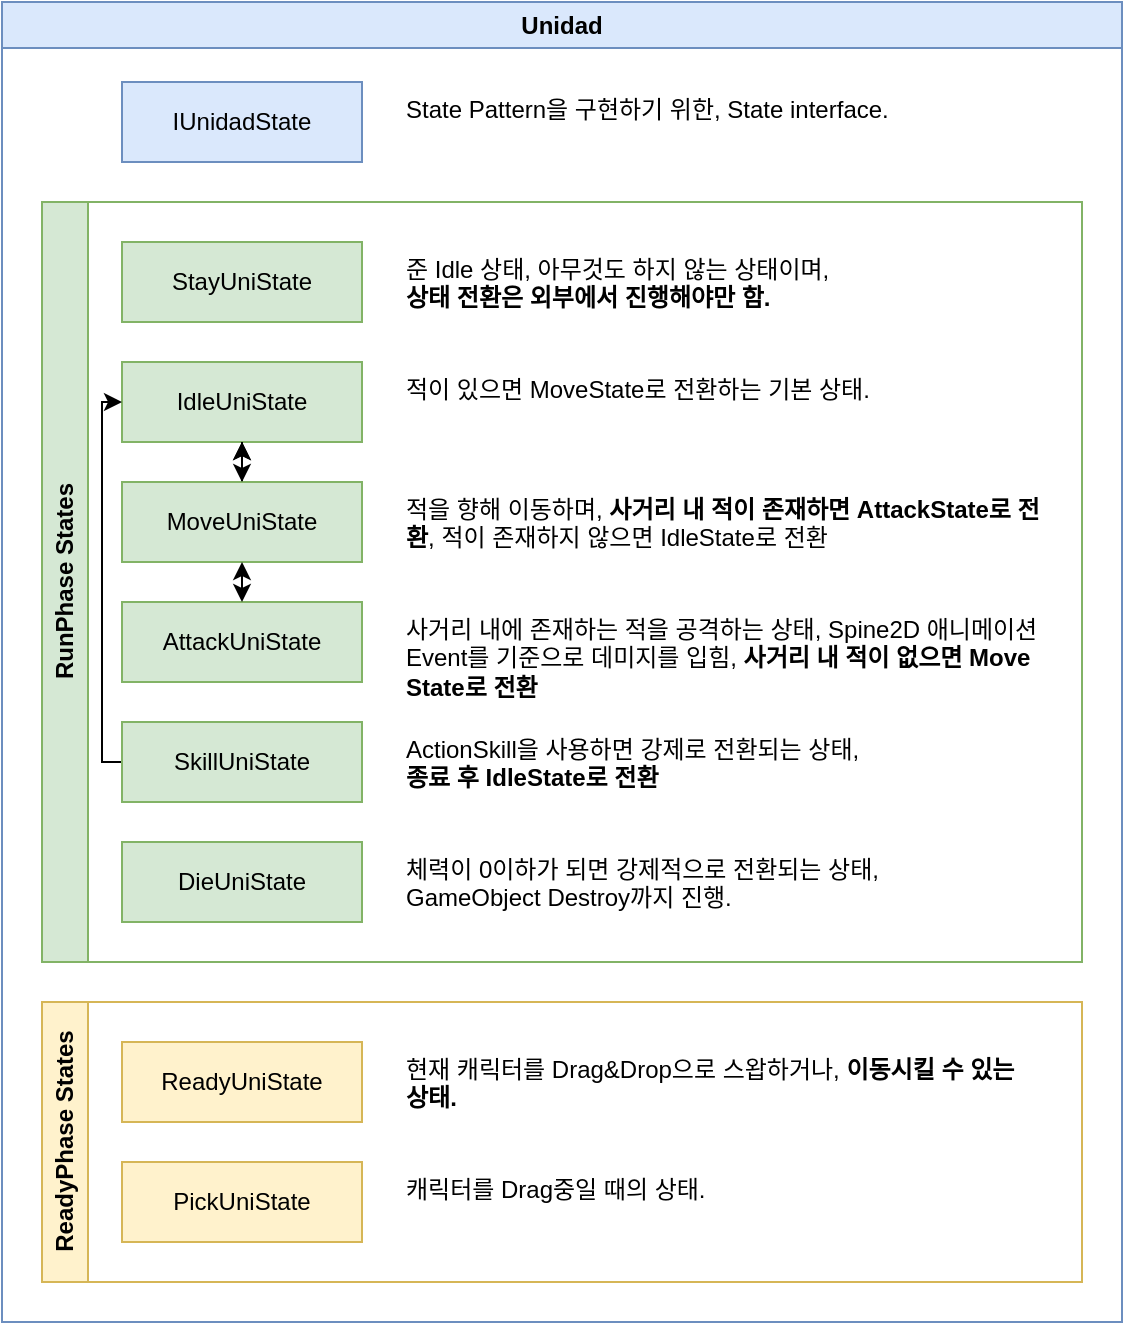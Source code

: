 <mxfile version="26.0.4">
  <diagram name="페이지-1" id="bqC54BUZXKGNaRBznjDi">
    <mxGraphModel dx="1098" dy="740" grid="1" gridSize="10" guides="1" tooltips="1" connect="1" arrows="1" fold="1" page="1" pageScale="1" pageWidth="827" pageHeight="1169" math="0" shadow="0">
      <root>
        <mxCell id="0" />
        <mxCell id="1" parent="0" />
        <mxCell id="uF1tXid41fVSmVaFJd1Q-1" value="Unidad" style="swimlane;whiteSpace=wrap;html=1;fillColor=#dae8fc;strokeColor=#6c8ebf;" vertex="1" parent="1">
          <mxGeometry x="40" y="40" width="560" height="660" as="geometry" />
        </mxCell>
        <mxCell id="uF1tXid41fVSmVaFJd1Q-2" value="IUnidadState" style="rounded=0;whiteSpace=wrap;html=1;fillColor=#dae8fc;strokeColor=#6c8ebf;" vertex="1" parent="uF1tXid41fVSmVaFJd1Q-1">
          <mxGeometry x="60" y="40" width="120" height="40" as="geometry" />
        </mxCell>
        <mxCell id="uF1tXid41fVSmVaFJd1Q-3" value="RunPhase States" style="swimlane;horizontal=0;whiteSpace=wrap;html=1;fillColor=#d5e8d4;strokeColor=#82b366;" vertex="1" parent="uF1tXid41fVSmVaFJd1Q-1">
          <mxGeometry x="20" y="100" width="520" height="380" as="geometry" />
        </mxCell>
        <mxCell id="uF1tXid41fVSmVaFJd1Q-5" value="StayUniState" style="rounded=0;whiteSpace=wrap;html=1;fillColor=#d5e8d4;strokeColor=#82b366;" vertex="1" parent="uF1tXid41fVSmVaFJd1Q-3">
          <mxGeometry x="40" y="20" width="120" height="40" as="geometry" />
        </mxCell>
        <mxCell id="uF1tXid41fVSmVaFJd1Q-6" value="IdleUniState" style="rounded=0;whiteSpace=wrap;html=1;fillColor=#d5e8d4;strokeColor=#82b366;" vertex="1" parent="uF1tXid41fVSmVaFJd1Q-3">
          <mxGeometry x="40" y="80" width="120" height="40" as="geometry" />
        </mxCell>
        <mxCell id="uF1tXid41fVSmVaFJd1Q-12" value="AttackUniState" style="rounded=0;whiteSpace=wrap;html=1;fillColor=#d5e8d4;strokeColor=#82b366;" vertex="1" parent="uF1tXid41fVSmVaFJd1Q-3">
          <mxGeometry x="40" y="200" width="120" height="40" as="geometry" />
        </mxCell>
        <mxCell id="uF1tXid41fVSmVaFJd1Q-32" style="edgeStyle=orthogonalEdgeStyle;rounded=0;orthogonalLoop=1;jettySize=auto;html=1;exitX=0;exitY=0.5;exitDx=0;exitDy=0;entryX=0;entryY=0.5;entryDx=0;entryDy=0;" edge="1" parent="uF1tXid41fVSmVaFJd1Q-3" source="uF1tXid41fVSmVaFJd1Q-13" target="uF1tXid41fVSmVaFJd1Q-6">
          <mxGeometry relative="1" as="geometry">
            <Array as="points">
              <mxPoint x="30" y="280" />
              <mxPoint x="30" y="100" />
            </Array>
          </mxGeometry>
        </mxCell>
        <mxCell id="uF1tXid41fVSmVaFJd1Q-13" value="SkillUniState" style="rounded=0;whiteSpace=wrap;html=1;fillColor=#d5e8d4;strokeColor=#82b366;" vertex="1" parent="uF1tXid41fVSmVaFJd1Q-3">
          <mxGeometry x="40" y="260" width="120" height="40" as="geometry" />
        </mxCell>
        <mxCell id="uF1tXid41fVSmVaFJd1Q-14" value="DieUniState" style="rounded=0;whiteSpace=wrap;html=1;fillColor=#d5e8d4;strokeColor=#82b366;" vertex="1" parent="uF1tXid41fVSmVaFJd1Q-3">
          <mxGeometry x="40" y="320" width="120" height="40" as="geometry" />
        </mxCell>
        <mxCell id="uF1tXid41fVSmVaFJd1Q-20" value="준 Idle 상태, 아무것도 하지 않는 상태이며,&lt;div&gt;&lt;b&gt;상태 전환은 외부에서 진행해야만 함.&lt;/b&gt;&lt;/div&gt;" style="text;html=1;align=left;verticalAlign=top;whiteSpace=wrap;rounded=0;" vertex="1" parent="uF1tXid41fVSmVaFJd1Q-3">
          <mxGeometry x="180" y="20" width="320" height="40" as="geometry" />
        </mxCell>
        <mxCell id="uF1tXid41fVSmVaFJd1Q-21" value="적이 있으면 MoveState로 전환하는 기본 상태." style="text;html=1;align=left;verticalAlign=top;whiteSpace=wrap;rounded=0;" vertex="1" parent="uF1tXid41fVSmVaFJd1Q-3">
          <mxGeometry x="180" y="80" width="320" height="40" as="geometry" />
        </mxCell>
        <mxCell id="uF1tXid41fVSmVaFJd1Q-22" value="적을 향해 이동하며,&amp;nbsp;&lt;span style=&quot;background-color: transparent; color: light-dark(rgb(0, 0, 0), rgb(255, 255, 255));&quot;&gt;&lt;b&gt;사거리 내 적이 존재하면 AttackState로 전환&lt;/b&gt;, 적이 존재하지 않으면 IdleState로 전환&lt;/span&gt;" style="text;html=1;align=left;verticalAlign=top;whiteSpace=wrap;rounded=0;" vertex="1" parent="uF1tXid41fVSmVaFJd1Q-3">
          <mxGeometry x="180" y="140" width="320" height="40" as="geometry" />
        </mxCell>
        <mxCell id="uF1tXid41fVSmVaFJd1Q-23" value="사거리 내에 존재하는 적을 공격하는 상태,&amp;nbsp;&lt;span style=&quot;background-color: transparent; color: light-dark(rgb(0, 0, 0), rgb(255, 255, 255));&quot;&gt;Spine2D 애니메이션 Event를 기준으로 데미지를 입힘, &lt;b&gt;사거리 내 적이 없으면 Move State로 전환&lt;/b&gt;&lt;/span&gt;" style="text;html=1;align=left;verticalAlign=top;whiteSpace=wrap;rounded=0;" vertex="1" parent="uF1tXid41fVSmVaFJd1Q-3">
          <mxGeometry x="180" y="200" width="320" height="40" as="geometry" />
        </mxCell>
        <mxCell id="uF1tXid41fVSmVaFJd1Q-24" value="ActionSkill을 사용하면 강제로 전환되는 상태,&lt;div&gt;&lt;b&gt;종료 후 IdleState로 전환&lt;/b&gt;&lt;/div&gt;" style="text;html=1;align=left;verticalAlign=top;whiteSpace=wrap;rounded=0;" vertex="1" parent="uF1tXid41fVSmVaFJd1Q-3">
          <mxGeometry x="180" y="260" width="320" height="40" as="geometry" />
        </mxCell>
        <mxCell id="uF1tXid41fVSmVaFJd1Q-25" value="체력이 0이하가 되면 강제적으로 전환되는 상태,&lt;div&gt;GameObject Destroy까지 진행.&lt;/div&gt;" style="text;html=1;align=left;verticalAlign=top;whiteSpace=wrap;rounded=0;" vertex="1" parent="uF1tXid41fVSmVaFJd1Q-3">
          <mxGeometry x="180" y="320" width="320" height="40" as="geometry" />
        </mxCell>
        <mxCell id="uF1tXid41fVSmVaFJd1Q-29" value="" style="edgeStyle=orthogonalEdgeStyle;rounded=0;orthogonalLoop=1;jettySize=auto;html=1;" edge="1" parent="uF1tXid41fVSmVaFJd1Q-1" source="uF1tXid41fVSmVaFJd1Q-7" target="uF1tXid41fVSmVaFJd1Q-6">
          <mxGeometry relative="1" as="geometry" />
        </mxCell>
        <mxCell id="uF1tXid41fVSmVaFJd1Q-7" value="MoveUniState" style="rounded=0;whiteSpace=wrap;html=1;fillColor=#d5e8d4;strokeColor=#82b366;" vertex="1" parent="uF1tXid41fVSmVaFJd1Q-1">
          <mxGeometry x="60" y="240" width="120" height="40" as="geometry" />
        </mxCell>
        <mxCell id="uF1tXid41fVSmVaFJd1Q-4" value="ReadyPhase States" style="swimlane;horizontal=0;whiteSpace=wrap;html=1;fillColor=#fff2cc;strokeColor=#d6b656;" vertex="1" parent="uF1tXid41fVSmVaFJd1Q-1">
          <mxGeometry x="20" y="500" width="520" height="140" as="geometry" />
        </mxCell>
        <mxCell id="uF1tXid41fVSmVaFJd1Q-15" value="ReadyUniState" style="rounded=0;whiteSpace=wrap;html=1;fillColor=#fff2cc;strokeColor=#d6b656;" vertex="1" parent="uF1tXid41fVSmVaFJd1Q-4">
          <mxGeometry x="40" y="20" width="120" height="40" as="geometry" />
        </mxCell>
        <mxCell id="uF1tXid41fVSmVaFJd1Q-16" value="PickUniState" style="rounded=0;whiteSpace=wrap;html=1;fillColor=#fff2cc;strokeColor=#d6b656;" vertex="1" parent="uF1tXid41fVSmVaFJd1Q-4">
          <mxGeometry x="40" y="80" width="120" height="40" as="geometry" />
        </mxCell>
        <mxCell id="uF1tXid41fVSmVaFJd1Q-26" value="현재 캐릭터를 Drag&amp;amp;Drop으로 스왑하거나, &lt;b&gt;이동시킬 수 있는 상태.&lt;/b&gt;" style="text;html=1;align=left;verticalAlign=top;whiteSpace=wrap;rounded=0;" vertex="1" parent="uF1tXid41fVSmVaFJd1Q-4">
          <mxGeometry x="180" y="20" width="320" height="40" as="geometry" />
        </mxCell>
        <mxCell id="uF1tXid41fVSmVaFJd1Q-27" value="캐릭터를 Drag중일 때의 상태." style="text;html=1;align=left;verticalAlign=top;whiteSpace=wrap;rounded=0;" vertex="1" parent="uF1tXid41fVSmVaFJd1Q-4">
          <mxGeometry x="180" y="80" width="320" height="40" as="geometry" />
        </mxCell>
        <mxCell id="uF1tXid41fVSmVaFJd1Q-19" value="State Pattern을 구현하기 위한, State interface." style="text;html=1;align=left;verticalAlign=top;whiteSpace=wrap;rounded=0;" vertex="1" parent="uF1tXid41fVSmVaFJd1Q-1">
          <mxGeometry x="200" y="40" width="320" height="40" as="geometry" />
        </mxCell>
        <mxCell id="uF1tXid41fVSmVaFJd1Q-28" style="edgeStyle=orthogonalEdgeStyle;rounded=0;orthogonalLoop=1;jettySize=auto;html=1;exitX=0.5;exitY=1;exitDx=0;exitDy=0;entryX=0.5;entryY=0;entryDx=0;entryDy=0;endArrow=classic;endFill=1;startArrow=classic;startFill=1;" edge="1" parent="uF1tXid41fVSmVaFJd1Q-1" source="uF1tXid41fVSmVaFJd1Q-6" target="uF1tXid41fVSmVaFJd1Q-7">
          <mxGeometry relative="1" as="geometry" />
        </mxCell>
        <mxCell id="uF1tXid41fVSmVaFJd1Q-30" value="" style="edgeStyle=orthogonalEdgeStyle;rounded=0;orthogonalLoop=1;jettySize=auto;html=1;exitX=0.5;exitY=0;exitDx=0;exitDy=0;entryX=0.5;entryY=1;entryDx=0;entryDy=0;startArrow=classic;startFill=1;" edge="1" parent="uF1tXid41fVSmVaFJd1Q-1" source="uF1tXid41fVSmVaFJd1Q-12" target="uF1tXid41fVSmVaFJd1Q-7">
          <mxGeometry relative="1" as="geometry">
            <mxPoint x="130" y="250" as="sourcePoint" />
            <mxPoint x="130" y="230" as="targetPoint" />
          </mxGeometry>
        </mxCell>
      </root>
    </mxGraphModel>
  </diagram>
</mxfile>
